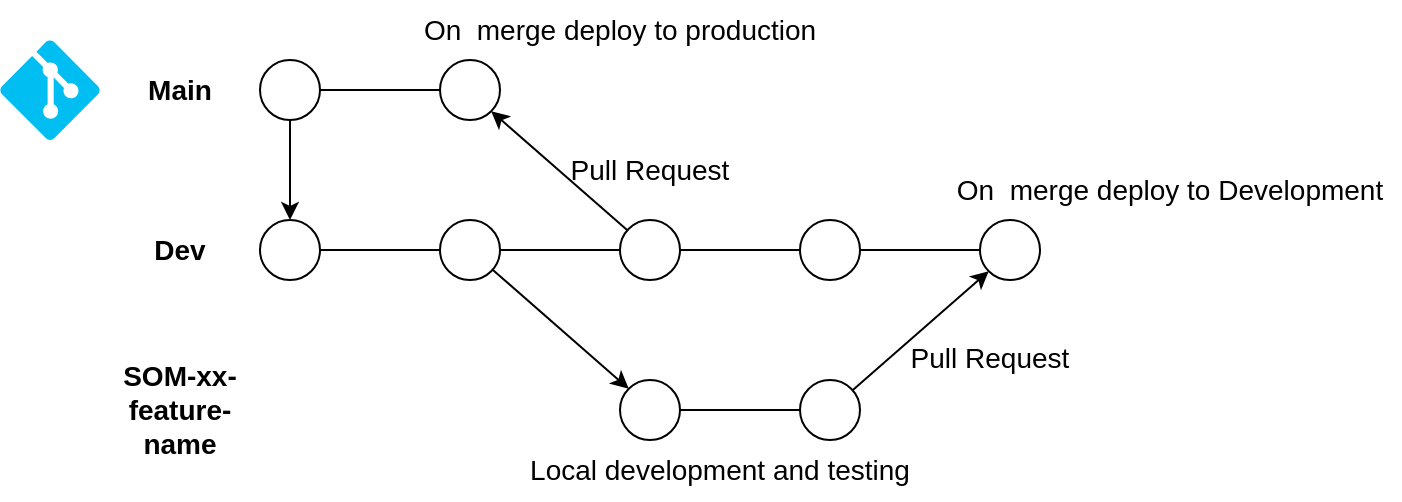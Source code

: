<mxfile version="20.8.16" type="device"><diagram name="Page-1" id="armmjzwIVSVxscAtuybO"><mxGraphModel dx="1114" dy="674" grid="1" gridSize="10" guides="1" tooltips="1" connect="1" arrows="1" fold="1" page="1" pageScale="1" pageWidth="1169" pageHeight="827" math="0" shadow="0"><root><mxCell id="0"/><mxCell id="1" parent="0"/><mxCell id="BRUrA1N2BuVw0RVwmIC7-1" value="" style="verticalLabelPosition=bottom;html=1;verticalAlign=top;align=center;strokeColor=none;fillColor=#00BEF2;shape=mxgraph.azure.git_repository;" vertex="1" parent="1"><mxGeometry x="30" y="270" width="50" height="50" as="geometry"/></mxCell><mxCell id="BRUrA1N2BuVw0RVwmIC7-7" style="edgeStyle=orthogonalEdgeStyle;rounded=0;orthogonalLoop=1;jettySize=auto;html=1;entryX=0;entryY=0.5;entryDx=0;entryDy=0;endArrow=none;endFill=0;" edge="1" parent="1" source="BRUrA1N2BuVw0RVwmIC7-3" target="BRUrA1N2BuVw0RVwmIC7-4"><mxGeometry relative="1" as="geometry"/></mxCell><mxCell id="BRUrA1N2BuVw0RVwmIC7-39" style="edgeStyle=orthogonalEdgeStyle;rounded=0;orthogonalLoop=1;jettySize=auto;html=1;entryX=0.5;entryY=0;entryDx=0;entryDy=0;fontSize=14;endArrow=classic;endFill=1;startArrow=none;startFill=0;" edge="1" parent="1" source="BRUrA1N2BuVw0RVwmIC7-3" target="BRUrA1N2BuVw0RVwmIC7-19"><mxGeometry relative="1" as="geometry"/></mxCell><mxCell id="BRUrA1N2BuVw0RVwmIC7-3" value="" style="ellipse;whiteSpace=wrap;html=1;aspect=fixed;" vertex="1" parent="1"><mxGeometry x="160" y="280" width="30" height="30" as="geometry"/></mxCell><mxCell id="BRUrA1N2BuVw0RVwmIC7-4" value="" style="ellipse;whiteSpace=wrap;html=1;aspect=fixed;" vertex="1" parent="1"><mxGeometry x="250" y="280" width="30" height="30" as="geometry"/></mxCell><mxCell id="BRUrA1N2BuVw0RVwmIC7-13" value="&lt;b&gt;&lt;font style=&quot;font-size: 14px;&quot;&gt;Main&lt;/font&gt;&lt;/b&gt;" style="text;html=1;strokeColor=none;fillColor=none;align=center;verticalAlign=middle;whiteSpace=wrap;rounded=0;" vertex="1" parent="1"><mxGeometry x="90" y="280" width="60" height="30" as="geometry"/></mxCell><mxCell id="BRUrA1N2BuVw0RVwmIC7-14" value="&lt;b&gt;&lt;font style=&quot;font-size: 14px;&quot;&gt;Dev&lt;/font&gt;&lt;/b&gt;" style="text;html=1;strokeColor=none;fillColor=none;align=center;verticalAlign=middle;whiteSpace=wrap;rounded=0;" vertex="1" parent="1"><mxGeometry x="90" y="360" width="60" height="30" as="geometry"/></mxCell><mxCell id="BRUrA1N2BuVw0RVwmIC7-15" value="&lt;b&gt;&lt;font style=&quot;font-size: 14px;&quot;&gt;SOM-xx-feature-name&lt;/font&gt;&lt;/b&gt;" style="text;html=1;strokeColor=none;fillColor=none;align=center;verticalAlign=middle;whiteSpace=wrap;rounded=0;" vertex="1" parent="1"><mxGeometry x="90" y="440" width="60" height="30" as="geometry"/></mxCell><mxCell id="BRUrA1N2BuVw0RVwmIC7-18" style="edgeStyle=orthogonalEdgeStyle;rounded=0;orthogonalLoop=1;jettySize=auto;html=1;entryX=0;entryY=0.5;entryDx=0;entryDy=0;endArrow=none;endFill=0;" edge="1" parent="1" source="BRUrA1N2BuVw0RVwmIC7-19" target="BRUrA1N2BuVw0RVwmIC7-21"><mxGeometry relative="1" as="geometry"/></mxCell><mxCell id="BRUrA1N2BuVw0RVwmIC7-19" value="" style="ellipse;whiteSpace=wrap;html=1;aspect=fixed;" vertex="1" parent="1"><mxGeometry x="160" y="360" width="30" height="30" as="geometry"/></mxCell><mxCell id="BRUrA1N2BuVw0RVwmIC7-20" style="edgeStyle=orthogonalEdgeStyle;rounded=0;orthogonalLoop=1;jettySize=auto;html=1;entryX=0;entryY=0.5;entryDx=0;entryDy=0;endArrow=none;endFill=0;" edge="1" parent="1" source="BRUrA1N2BuVw0RVwmIC7-21" target="BRUrA1N2BuVw0RVwmIC7-23"><mxGeometry relative="1" as="geometry"/></mxCell><mxCell id="BRUrA1N2BuVw0RVwmIC7-44" style="rounded=0;orthogonalLoop=1;jettySize=auto;html=1;entryX=0;entryY=0;entryDx=0;entryDy=0;fontSize=14;startArrow=none;startFill=0;endArrow=classic;endFill=1;" edge="1" parent="1" source="BRUrA1N2BuVw0RVwmIC7-21" target="BRUrA1N2BuVw0RVwmIC7-30"><mxGeometry relative="1" as="geometry"/></mxCell><mxCell id="BRUrA1N2BuVw0RVwmIC7-21" value="" style="ellipse;whiteSpace=wrap;html=1;aspect=fixed;" vertex="1" parent="1"><mxGeometry x="250" y="360" width="30" height="30" as="geometry"/></mxCell><mxCell id="BRUrA1N2BuVw0RVwmIC7-22" style="edgeStyle=orthogonalEdgeStyle;rounded=0;orthogonalLoop=1;jettySize=auto;html=1;endArrow=none;endFill=0;" edge="1" parent="1" source="BRUrA1N2BuVw0RVwmIC7-23" target="BRUrA1N2BuVw0RVwmIC7-25"><mxGeometry relative="1" as="geometry"/></mxCell><mxCell id="BRUrA1N2BuVw0RVwmIC7-40" style="rounded=0;orthogonalLoop=1;jettySize=auto;html=1;entryX=1;entryY=1;entryDx=0;entryDy=0;fontSize=14;startArrow=none;startFill=0;endArrow=classic;endFill=1;" edge="1" parent="1" source="BRUrA1N2BuVw0RVwmIC7-23" target="BRUrA1N2BuVw0RVwmIC7-4"><mxGeometry relative="1" as="geometry"/></mxCell><mxCell id="BRUrA1N2BuVw0RVwmIC7-23" value="" style="ellipse;whiteSpace=wrap;html=1;aspect=fixed;" vertex="1" parent="1"><mxGeometry x="340" y="360" width="30" height="30" as="geometry"/></mxCell><mxCell id="BRUrA1N2BuVw0RVwmIC7-24" style="edgeStyle=orthogonalEdgeStyle;rounded=0;orthogonalLoop=1;jettySize=auto;html=1;entryX=0;entryY=0.5;entryDx=0;entryDy=0;endArrow=none;endFill=0;" edge="1" parent="1" source="BRUrA1N2BuVw0RVwmIC7-25" target="BRUrA1N2BuVw0RVwmIC7-26"><mxGeometry relative="1" as="geometry"/></mxCell><mxCell id="BRUrA1N2BuVw0RVwmIC7-25" value="" style="ellipse;whiteSpace=wrap;html=1;aspect=fixed;" vertex="1" parent="1"><mxGeometry x="430" y="360" width="30" height="30" as="geometry"/></mxCell><mxCell id="BRUrA1N2BuVw0RVwmIC7-26" value="" style="ellipse;whiteSpace=wrap;html=1;aspect=fixed;" vertex="1" parent="1"><mxGeometry x="520" y="360" width="30" height="30" as="geometry"/></mxCell><mxCell id="BRUrA1N2BuVw0RVwmIC7-29" style="edgeStyle=orthogonalEdgeStyle;rounded=0;orthogonalLoop=1;jettySize=auto;html=1;entryX=0;entryY=0.5;entryDx=0;entryDy=0;endArrow=none;endFill=0;" edge="1" parent="1" source="BRUrA1N2BuVw0RVwmIC7-30" target="BRUrA1N2BuVw0RVwmIC7-32"><mxGeometry relative="1" as="geometry"/></mxCell><mxCell id="BRUrA1N2BuVw0RVwmIC7-30" value="" style="ellipse;whiteSpace=wrap;html=1;aspect=fixed;" vertex="1" parent="1"><mxGeometry x="340" y="440" width="30" height="30" as="geometry"/></mxCell><mxCell id="BRUrA1N2BuVw0RVwmIC7-45" style="edgeStyle=none;rounded=0;orthogonalLoop=1;jettySize=auto;html=1;entryX=0;entryY=1;entryDx=0;entryDy=0;fontSize=14;startArrow=none;startFill=0;endArrow=classic;endFill=1;" edge="1" parent="1" source="BRUrA1N2BuVw0RVwmIC7-32" target="BRUrA1N2BuVw0RVwmIC7-26"><mxGeometry relative="1" as="geometry"/></mxCell><mxCell id="BRUrA1N2BuVw0RVwmIC7-32" value="" style="ellipse;whiteSpace=wrap;html=1;aspect=fixed;" vertex="1" parent="1"><mxGeometry x="430" y="440" width="30" height="30" as="geometry"/></mxCell><mxCell id="BRUrA1N2BuVw0RVwmIC7-42" value="On&amp;nbsp; merge deploy to production" style="text;html=1;strokeColor=none;fillColor=none;align=center;verticalAlign=middle;whiteSpace=wrap;rounded=0;fontSize=14;" vertex="1" parent="1"><mxGeometry x="240" y="250" width="200" height="30" as="geometry"/></mxCell><mxCell id="BRUrA1N2BuVw0RVwmIC7-43" value="Pull Request" style="text;html=1;strokeColor=none;fillColor=none;align=center;verticalAlign=middle;whiteSpace=wrap;rounded=0;fontSize=14;" vertex="1" parent="1"><mxGeometry x="310" y="320" width="90" height="30" as="geometry"/></mxCell><mxCell id="BRUrA1N2BuVw0RVwmIC7-46" value="Pull Request" style="text;html=1;strokeColor=none;fillColor=none;align=center;verticalAlign=middle;whiteSpace=wrap;rounded=0;fontSize=14;" vertex="1" parent="1"><mxGeometry x="480" y="414" width="90" height="30" as="geometry"/></mxCell><mxCell id="BRUrA1N2BuVw0RVwmIC7-47" value="Local development and testing" style="text;html=1;strokeColor=none;fillColor=none;align=center;verticalAlign=middle;whiteSpace=wrap;rounded=0;fontSize=14;" vertex="1" parent="1"><mxGeometry x="280" y="470" width="220" height="30" as="geometry"/></mxCell><mxCell id="BRUrA1N2BuVw0RVwmIC7-48" value="On&amp;nbsp; merge deploy to Development" style="text;html=1;strokeColor=none;fillColor=none;align=center;verticalAlign=middle;whiteSpace=wrap;rounded=0;fontSize=14;" vertex="1" parent="1"><mxGeometry x="500" y="330" width="230" height="30" as="geometry"/></mxCell></root></mxGraphModel></diagram></mxfile>